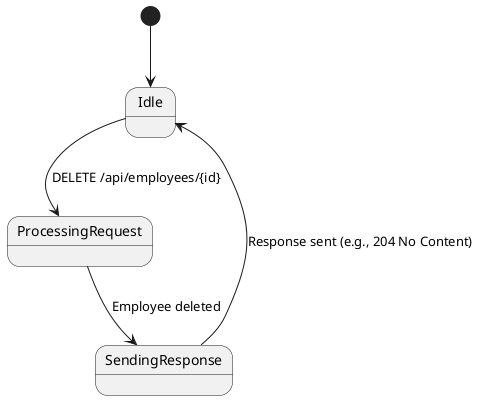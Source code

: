@startuml
[*] --> Idle
Idle --> ProcessingRequest : DELETE /api/employees/{id}
ProcessingRequest --> SendingResponse : Employee deleted
SendingResponse --> Idle : Response sent (e.g., 204 No Content)
@enduml
